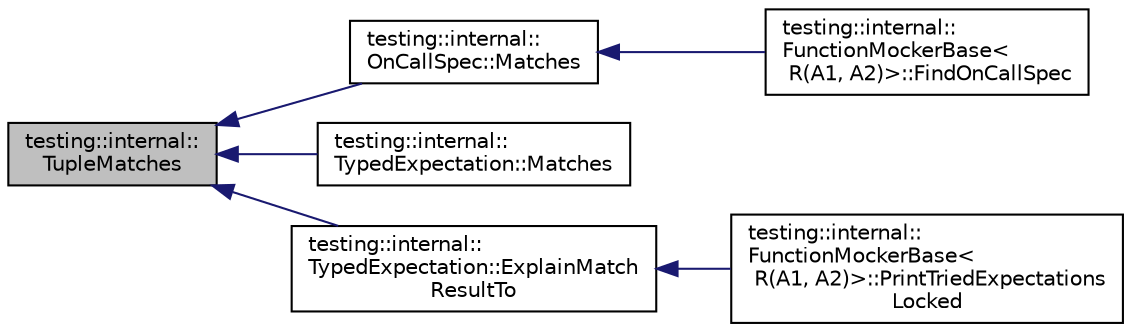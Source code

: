 digraph "testing::internal::TupleMatches"
{
  edge [fontname="Helvetica",fontsize="10",labelfontname="Helvetica",labelfontsize="10"];
  node [fontname="Helvetica",fontsize="10",shape=record];
  rankdir="LR";
  Node3424 [label="testing::internal::\lTupleMatches",height=0.2,width=0.4,color="black", fillcolor="grey75", style="filled", fontcolor="black"];
  Node3424 -> Node3425 [dir="back",color="midnightblue",fontsize="10",style="solid",fontname="Helvetica"];
  Node3425 [label="testing::internal::\lOnCallSpec::Matches",height=0.2,width=0.4,color="black", fillcolor="white", style="filled",URL="$df/dd1/classtesting_1_1internal_1_1_on_call_spec.html#a8113d1ec5775715637a87875dee6cc68"];
  Node3425 -> Node3426 [dir="back",color="midnightblue",fontsize="10",style="solid",fontname="Helvetica"];
  Node3426 [label="testing::internal::\lFunctionMockerBase\<\l R(A1, A2)\>::FindOnCallSpec",height=0.2,width=0.4,color="black", fillcolor="white", style="filled",URL="$da/de9/classtesting_1_1internal_1_1_function_mocker_base.html#a3bcd2e8191ffc44bd59b8d8d25eefd3e"];
  Node3424 -> Node3427 [dir="back",color="midnightblue",fontsize="10",style="solid",fontname="Helvetica"];
  Node3427 [label="testing::internal::\lTypedExpectation::Matches",height=0.2,width=0.4,color="black", fillcolor="white", style="filled",URL="$d2/d4b/classtesting_1_1internal_1_1_typed_expectation.html#a010336f587859d990b718cd74f13e617"];
  Node3424 -> Node3428 [dir="back",color="midnightblue",fontsize="10",style="solid",fontname="Helvetica"];
  Node3428 [label="testing::internal::\lTypedExpectation::ExplainMatch\lResultTo",height=0.2,width=0.4,color="black", fillcolor="white", style="filled",URL="$d2/d4b/classtesting_1_1internal_1_1_typed_expectation.html#ad72e021fb66b7a91613e84644c6eb78b"];
  Node3428 -> Node3429 [dir="back",color="midnightblue",fontsize="10",style="solid",fontname="Helvetica"];
  Node3429 [label="testing::internal::\lFunctionMockerBase\<\l R(A1, A2)\>::PrintTriedExpectations\lLocked",height=0.2,width=0.4,color="black", fillcolor="white", style="filled",URL="$da/de9/classtesting_1_1internal_1_1_function_mocker_base.html#ad0183c6e8ec34498eb52f4249ec2fe9d"];
}
